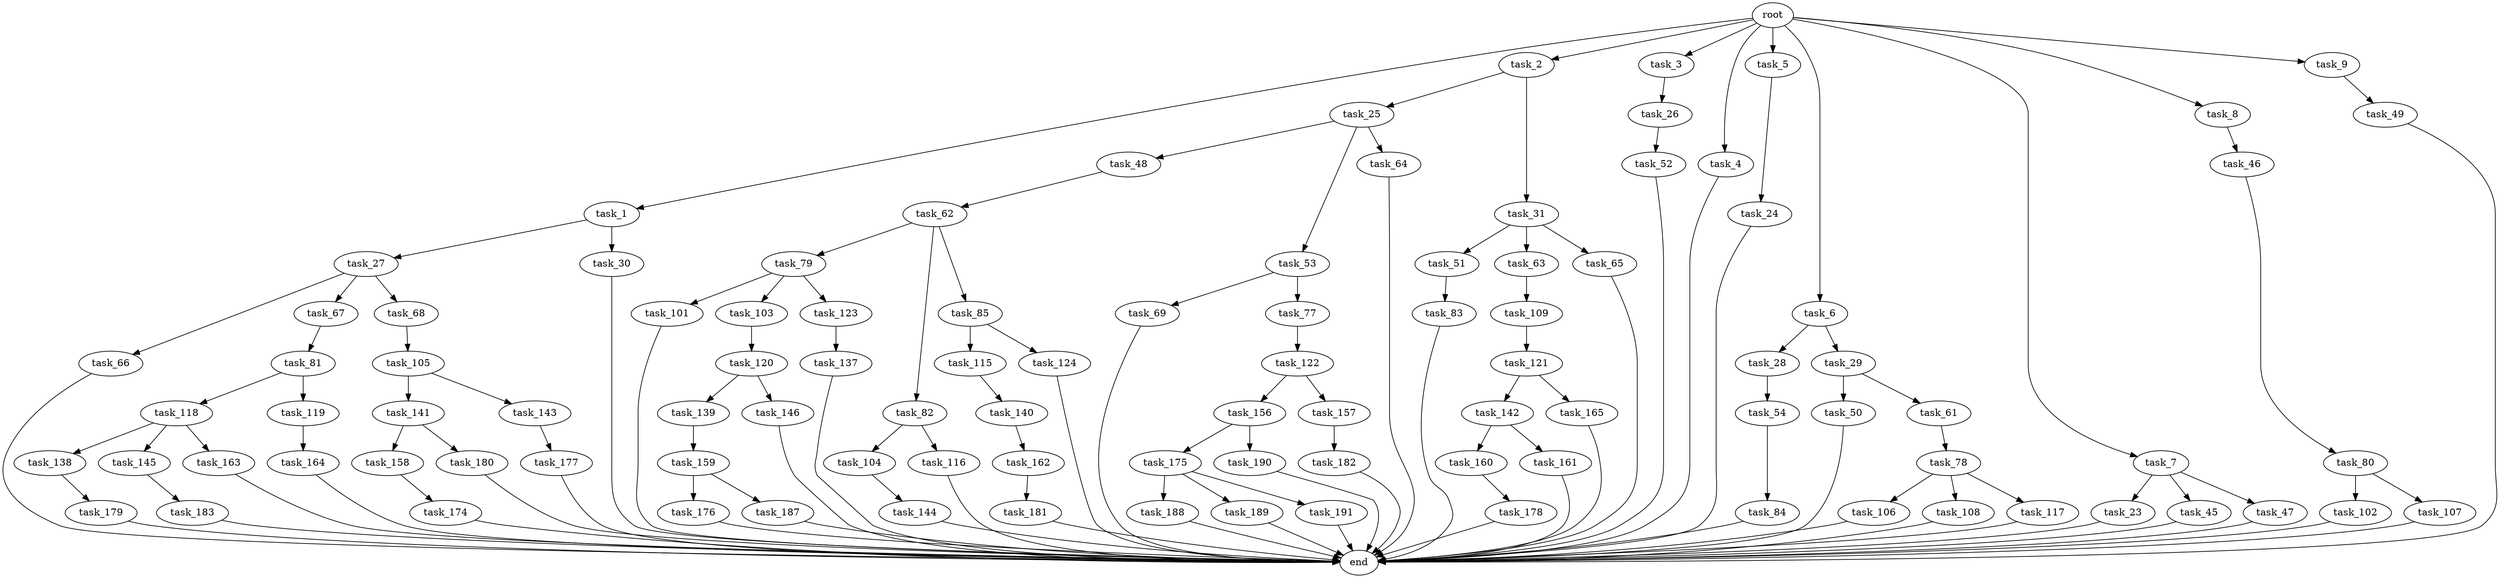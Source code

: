 digraph G {
  root [size="0.000000"];
  task_1 [size="1024.000000"];
  task_2 [size="1024.000000"];
  task_3 [size="1024.000000"];
  task_4 [size="1024.000000"];
  task_5 [size="1024.000000"];
  task_6 [size="1024.000000"];
  task_7 [size="1024.000000"];
  task_8 [size="1024.000000"];
  task_9 [size="1024.000000"];
  task_23 [size="858993459200.000000"];
  task_24 [size="309237645312.000000"];
  task_25 [size="858993459200.000000"];
  task_26 [size="309237645312.000000"];
  task_27 [size="420906795008.000000"];
  task_28 [size="34359738368.000000"];
  task_29 [size="34359738368.000000"];
  task_30 [size="420906795008.000000"];
  task_31 [size="858993459200.000000"];
  task_45 [size="858993459200.000000"];
  task_46 [size="137438953472.000000"];
  task_47 [size="858993459200.000000"];
  task_48 [size="77309411328.000000"];
  task_49 [size="695784701952.000000"];
  task_50 [size="420906795008.000000"];
  task_51 [size="858993459200.000000"];
  task_52 [size="214748364800.000000"];
  task_53 [size="77309411328.000000"];
  task_54 [size="214748364800.000000"];
  task_61 [size="420906795008.000000"];
  task_62 [size="309237645312.000000"];
  task_63 [size="858993459200.000000"];
  task_64 [size="77309411328.000000"];
  task_65 [size="858993459200.000000"];
  task_66 [size="77309411328.000000"];
  task_67 [size="77309411328.000000"];
  task_68 [size="77309411328.000000"];
  task_69 [size="549755813888.000000"];
  task_77 [size="549755813888.000000"];
  task_78 [size="34359738368.000000"];
  task_79 [size="420906795008.000000"];
  task_80 [size="420906795008.000000"];
  task_81 [size="137438953472.000000"];
  task_82 [size="420906795008.000000"];
  task_83 [size="420906795008.000000"];
  task_84 [size="695784701952.000000"];
  task_85 [size="420906795008.000000"];
  task_101 [size="549755813888.000000"];
  task_102 [size="858993459200.000000"];
  task_103 [size="549755813888.000000"];
  task_104 [size="309237645312.000000"];
  task_105 [size="34359738368.000000"];
  task_106 [size="695784701952.000000"];
  task_107 [size="858993459200.000000"];
  task_108 [size="695784701952.000000"];
  task_109 [size="137438953472.000000"];
  task_115 [size="695784701952.000000"];
  task_116 [size="309237645312.000000"];
  task_117 [size="695784701952.000000"];
  task_118 [size="420906795008.000000"];
  task_119 [size="420906795008.000000"];
  task_120 [size="214748364800.000000"];
  task_121 [size="695784701952.000000"];
  task_122 [size="549755813888.000000"];
  task_123 [size="549755813888.000000"];
  task_124 [size="695784701952.000000"];
  task_137 [size="309237645312.000000"];
  task_138 [size="309237645312.000000"];
  task_139 [size="34359738368.000000"];
  task_140 [size="34359738368.000000"];
  task_141 [size="137438953472.000000"];
  task_142 [size="549755813888.000000"];
  task_143 [size="137438953472.000000"];
  task_144 [size="309237645312.000000"];
  task_145 [size="309237645312.000000"];
  task_146 [size="34359738368.000000"];
  task_156 [size="137438953472.000000"];
  task_157 [size="137438953472.000000"];
  task_158 [size="137438953472.000000"];
  task_159 [size="420906795008.000000"];
  task_160 [size="420906795008.000000"];
  task_161 [size="420906795008.000000"];
  task_162 [size="137438953472.000000"];
  task_163 [size="309237645312.000000"];
  task_164 [size="858993459200.000000"];
  task_165 [size="549755813888.000000"];
  task_174 [size="858993459200.000000"];
  task_175 [size="214748364800.000000"];
  task_176 [size="77309411328.000000"];
  task_177 [size="309237645312.000000"];
  task_178 [size="34359738368.000000"];
  task_179 [size="420906795008.000000"];
  task_180 [size="137438953472.000000"];
  task_181 [size="137438953472.000000"];
  task_182 [size="309237645312.000000"];
  task_183 [size="77309411328.000000"];
  task_187 [size="77309411328.000000"];
  task_188 [size="549755813888.000000"];
  task_189 [size="549755813888.000000"];
  task_190 [size="214748364800.000000"];
  task_191 [size="549755813888.000000"];
  end [size="0.000000"];

  root -> task_1 [size="1.000000"];
  root -> task_2 [size="1.000000"];
  root -> task_3 [size="1.000000"];
  root -> task_4 [size="1.000000"];
  root -> task_5 [size="1.000000"];
  root -> task_6 [size="1.000000"];
  root -> task_7 [size="1.000000"];
  root -> task_8 [size="1.000000"];
  root -> task_9 [size="1.000000"];
  task_1 -> task_27 [size="411041792.000000"];
  task_1 -> task_30 [size="411041792.000000"];
  task_2 -> task_25 [size="838860800.000000"];
  task_2 -> task_31 [size="838860800.000000"];
  task_3 -> task_26 [size="301989888.000000"];
  task_4 -> end [size="1.000000"];
  task_5 -> task_24 [size="301989888.000000"];
  task_6 -> task_28 [size="33554432.000000"];
  task_6 -> task_29 [size="33554432.000000"];
  task_7 -> task_23 [size="838860800.000000"];
  task_7 -> task_45 [size="838860800.000000"];
  task_7 -> task_47 [size="838860800.000000"];
  task_8 -> task_46 [size="134217728.000000"];
  task_9 -> task_49 [size="679477248.000000"];
  task_23 -> end [size="1.000000"];
  task_24 -> end [size="1.000000"];
  task_25 -> task_48 [size="75497472.000000"];
  task_25 -> task_53 [size="75497472.000000"];
  task_25 -> task_64 [size="75497472.000000"];
  task_26 -> task_52 [size="209715200.000000"];
  task_27 -> task_66 [size="75497472.000000"];
  task_27 -> task_67 [size="75497472.000000"];
  task_27 -> task_68 [size="75497472.000000"];
  task_28 -> task_54 [size="209715200.000000"];
  task_29 -> task_50 [size="411041792.000000"];
  task_29 -> task_61 [size="411041792.000000"];
  task_30 -> end [size="1.000000"];
  task_31 -> task_51 [size="838860800.000000"];
  task_31 -> task_63 [size="838860800.000000"];
  task_31 -> task_65 [size="838860800.000000"];
  task_45 -> end [size="1.000000"];
  task_46 -> task_80 [size="411041792.000000"];
  task_47 -> end [size="1.000000"];
  task_48 -> task_62 [size="301989888.000000"];
  task_49 -> end [size="1.000000"];
  task_50 -> end [size="1.000000"];
  task_51 -> task_83 [size="411041792.000000"];
  task_52 -> end [size="1.000000"];
  task_53 -> task_69 [size="536870912.000000"];
  task_53 -> task_77 [size="536870912.000000"];
  task_54 -> task_84 [size="679477248.000000"];
  task_61 -> task_78 [size="33554432.000000"];
  task_62 -> task_79 [size="411041792.000000"];
  task_62 -> task_82 [size="411041792.000000"];
  task_62 -> task_85 [size="411041792.000000"];
  task_63 -> task_109 [size="134217728.000000"];
  task_64 -> end [size="1.000000"];
  task_65 -> end [size="1.000000"];
  task_66 -> end [size="1.000000"];
  task_67 -> task_81 [size="134217728.000000"];
  task_68 -> task_105 [size="33554432.000000"];
  task_69 -> end [size="1.000000"];
  task_77 -> task_122 [size="536870912.000000"];
  task_78 -> task_106 [size="679477248.000000"];
  task_78 -> task_108 [size="679477248.000000"];
  task_78 -> task_117 [size="679477248.000000"];
  task_79 -> task_101 [size="536870912.000000"];
  task_79 -> task_103 [size="536870912.000000"];
  task_79 -> task_123 [size="536870912.000000"];
  task_80 -> task_102 [size="838860800.000000"];
  task_80 -> task_107 [size="838860800.000000"];
  task_81 -> task_118 [size="411041792.000000"];
  task_81 -> task_119 [size="411041792.000000"];
  task_82 -> task_104 [size="301989888.000000"];
  task_82 -> task_116 [size="301989888.000000"];
  task_83 -> end [size="1.000000"];
  task_84 -> end [size="1.000000"];
  task_85 -> task_115 [size="679477248.000000"];
  task_85 -> task_124 [size="679477248.000000"];
  task_101 -> end [size="1.000000"];
  task_102 -> end [size="1.000000"];
  task_103 -> task_120 [size="209715200.000000"];
  task_104 -> task_144 [size="301989888.000000"];
  task_105 -> task_141 [size="134217728.000000"];
  task_105 -> task_143 [size="134217728.000000"];
  task_106 -> end [size="1.000000"];
  task_107 -> end [size="1.000000"];
  task_108 -> end [size="1.000000"];
  task_109 -> task_121 [size="679477248.000000"];
  task_115 -> task_140 [size="33554432.000000"];
  task_116 -> end [size="1.000000"];
  task_117 -> end [size="1.000000"];
  task_118 -> task_138 [size="301989888.000000"];
  task_118 -> task_145 [size="301989888.000000"];
  task_118 -> task_163 [size="301989888.000000"];
  task_119 -> task_164 [size="838860800.000000"];
  task_120 -> task_139 [size="33554432.000000"];
  task_120 -> task_146 [size="33554432.000000"];
  task_121 -> task_142 [size="536870912.000000"];
  task_121 -> task_165 [size="536870912.000000"];
  task_122 -> task_156 [size="134217728.000000"];
  task_122 -> task_157 [size="134217728.000000"];
  task_123 -> task_137 [size="301989888.000000"];
  task_124 -> end [size="1.000000"];
  task_137 -> end [size="1.000000"];
  task_138 -> task_179 [size="411041792.000000"];
  task_139 -> task_159 [size="411041792.000000"];
  task_140 -> task_162 [size="134217728.000000"];
  task_141 -> task_158 [size="134217728.000000"];
  task_141 -> task_180 [size="134217728.000000"];
  task_142 -> task_160 [size="411041792.000000"];
  task_142 -> task_161 [size="411041792.000000"];
  task_143 -> task_177 [size="301989888.000000"];
  task_144 -> end [size="1.000000"];
  task_145 -> task_183 [size="75497472.000000"];
  task_146 -> end [size="1.000000"];
  task_156 -> task_175 [size="209715200.000000"];
  task_156 -> task_190 [size="209715200.000000"];
  task_157 -> task_182 [size="301989888.000000"];
  task_158 -> task_174 [size="838860800.000000"];
  task_159 -> task_176 [size="75497472.000000"];
  task_159 -> task_187 [size="75497472.000000"];
  task_160 -> task_178 [size="33554432.000000"];
  task_161 -> end [size="1.000000"];
  task_162 -> task_181 [size="134217728.000000"];
  task_163 -> end [size="1.000000"];
  task_164 -> end [size="1.000000"];
  task_165 -> end [size="1.000000"];
  task_174 -> end [size="1.000000"];
  task_175 -> task_188 [size="536870912.000000"];
  task_175 -> task_189 [size="536870912.000000"];
  task_175 -> task_191 [size="536870912.000000"];
  task_176 -> end [size="1.000000"];
  task_177 -> end [size="1.000000"];
  task_178 -> end [size="1.000000"];
  task_179 -> end [size="1.000000"];
  task_180 -> end [size="1.000000"];
  task_181 -> end [size="1.000000"];
  task_182 -> end [size="1.000000"];
  task_183 -> end [size="1.000000"];
  task_187 -> end [size="1.000000"];
  task_188 -> end [size="1.000000"];
  task_189 -> end [size="1.000000"];
  task_190 -> end [size="1.000000"];
  task_191 -> end [size="1.000000"];
}
